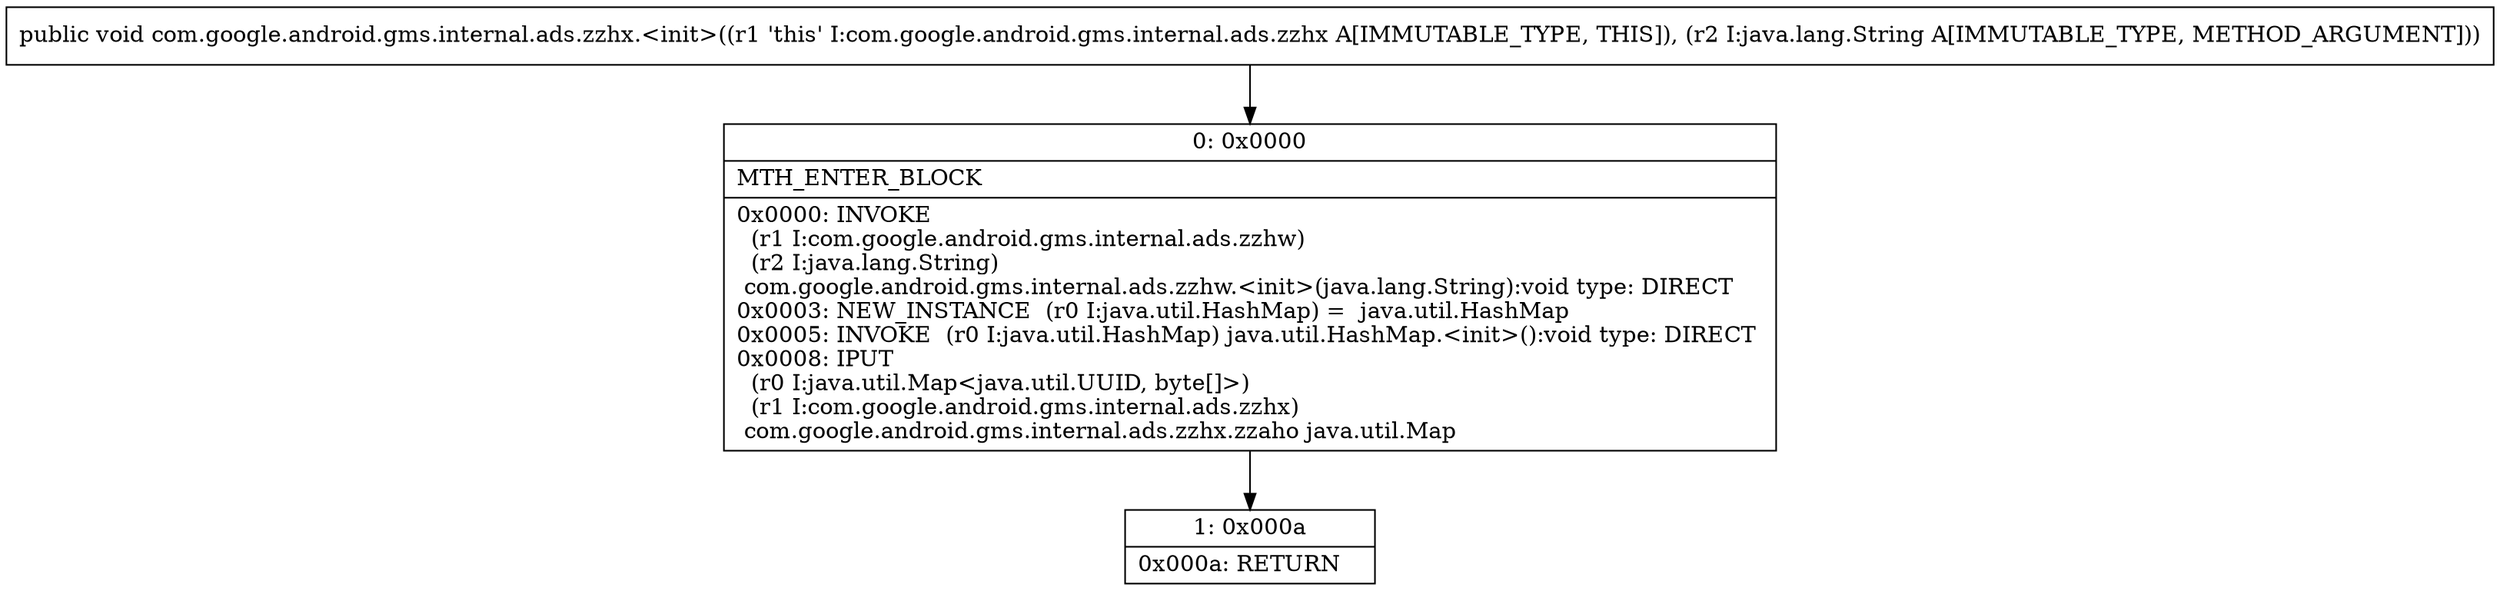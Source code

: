 digraph "CFG forcom.google.android.gms.internal.ads.zzhx.\<init\>(Ljava\/lang\/String;)V" {
Node_0 [shape=record,label="{0\:\ 0x0000|MTH_ENTER_BLOCK\l|0x0000: INVOKE  \l  (r1 I:com.google.android.gms.internal.ads.zzhw)\l  (r2 I:java.lang.String)\l com.google.android.gms.internal.ads.zzhw.\<init\>(java.lang.String):void type: DIRECT \l0x0003: NEW_INSTANCE  (r0 I:java.util.HashMap) =  java.util.HashMap \l0x0005: INVOKE  (r0 I:java.util.HashMap) java.util.HashMap.\<init\>():void type: DIRECT \l0x0008: IPUT  \l  (r0 I:java.util.Map\<java.util.UUID, byte[]\>)\l  (r1 I:com.google.android.gms.internal.ads.zzhx)\l com.google.android.gms.internal.ads.zzhx.zzaho java.util.Map \l}"];
Node_1 [shape=record,label="{1\:\ 0x000a|0x000a: RETURN   \l}"];
MethodNode[shape=record,label="{public void com.google.android.gms.internal.ads.zzhx.\<init\>((r1 'this' I:com.google.android.gms.internal.ads.zzhx A[IMMUTABLE_TYPE, THIS]), (r2 I:java.lang.String A[IMMUTABLE_TYPE, METHOD_ARGUMENT])) }"];
MethodNode -> Node_0;
Node_0 -> Node_1;
}

